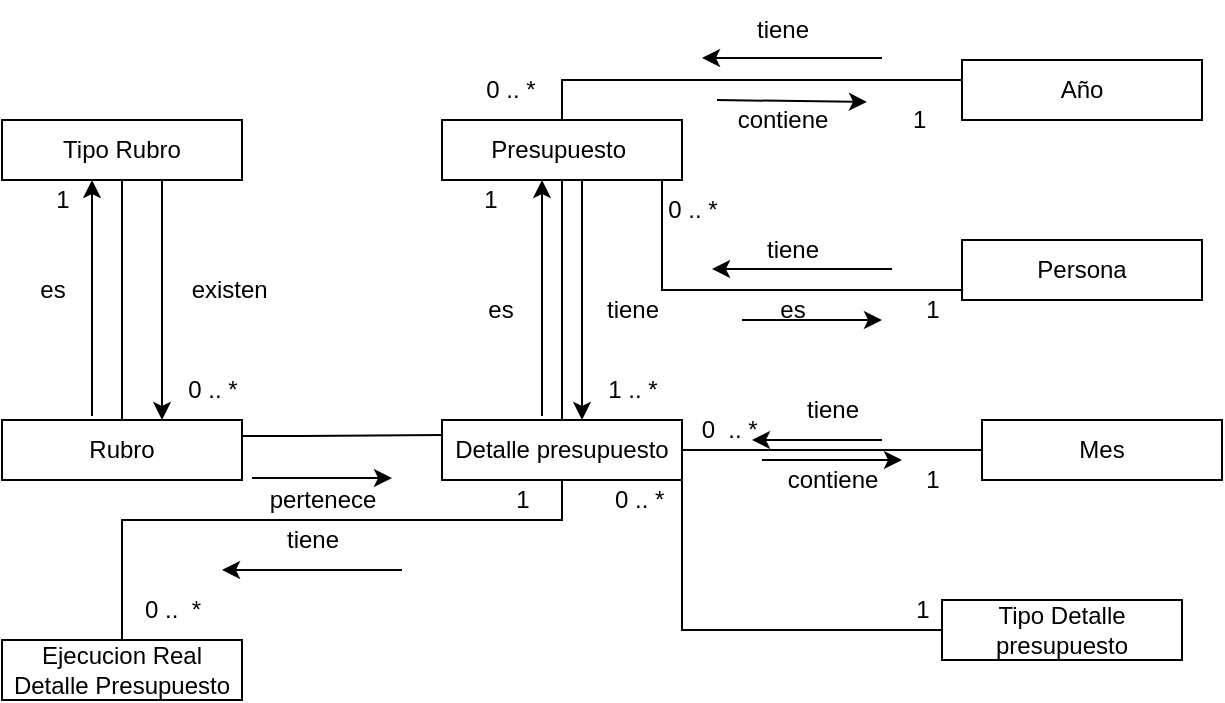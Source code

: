 <mxfile version="20.2.3" type="device"><diagram id="BKK5PRxIFlfmiMm-WnQ5" name="Página-1"><mxGraphModel dx="868" dy="450" grid="1" gridSize="10" guides="1" tooltips="1" connect="1" arrows="1" fold="1" page="1" pageScale="1" pageWidth="827" pageHeight="1169" math="0" shadow="0"><root><mxCell id="0"/><mxCell id="1" parent="0"/><mxCell id="PuLGBrSipPg6CWgPdtkW-1" value="Tipo Rubro" style="rounded=0;whiteSpace=wrap;html=1;" vertex="1" parent="1"><mxGeometry x="170" y="100" width="120" height="30" as="geometry"/></mxCell><mxCell id="PuLGBrSipPg6CWgPdtkW-3" style="edgeStyle=orthogonalEdgeStyle;rounded=0;orthogonalLoop=1;jettySize=auto;html=1;entryX=0.5;entryY=1;entryDx=0;entryDy=0;endArrow=none;endFill=0;" edge="1" parent="1" source="PuLGBrSipPg6CWgPdtkW-2" target="PuLGBrSipPg6CWgPdtkW-1"><mxGeometry relative="1" as="geometry"/></mxCell><mxCell id="PuLGBrSipPg6CWgPdtkW-2" value="Rubro" style="rounded=0;whiteSpace=wrap;html=1;" vertex="1" parent="1"><mxGeometry x="170" y="250" width="120" height="30" as="geometry"/></mxCell><mxCell id="PuLGBrSipPg6CWgPdtkW-4" value="es&lt;br&gt;" style="text;html=1;align=center;verticalAlign=middle;resizable=0;points=[];autosize=1;strokeColor=none;fillColor=none;" vertex="1" parent="1"><mxGeometry x="175" y="170" width="40" height="30" as="geometry"/></mxCell><mxCell id="PuLGBrSipPg6CWgPdtkW-5" value="" style="endArrow=classic;html=1;rounded=0;exitX=0.375;exitY=-0.067;exitDx=0;exitDy=0;exitPerimeter=0;" edge="1" parent="1" source="PuLGBrSipPg6CWgPdtkW-2"><mxGeometry width="50" height="50" relative="1" as="geometry"><mxPoint x="210" y="170" as="sourcePoint"/><mxPoint x="215" y="130" as="targetPoint"/></mxGeometry></mxCell><mxCell id="PuLGBrSipPg6CWgPdtkW-6" value="" style="endArrow=classic;html=1;rounded=0;exitX=0.625;exitY=-0.067;exitDx=0;exitDy=0;exitPerimeter=0;" edge="1" parent="1"><mxGeometry width="50" height="50" relative="1" as="geometry"><mxPoint x="250" y="147.99" as="sourcePoint"/><mxPoint x="250" y="250" as="targetPoint"/><Array as="points"><mxPoint x="250" y="130"/><mxPoint x="250" y="160"/></Array></mxGeometry></mxCell><mxCell id="PuLGBrSipPg6CWgPdtkW-7" value="existen&amp;nbsp;" style="text;html=1;align=center;verticalAlign=middle;resizable=0;points=[];autosize=1;strokeColor=none;fillColor=none;" vertex="1" parent="1"><mxGeometry x="250" y="170" width="70" height="30" as="geometry"/></mxCell><mxCell id="PuLGBrSipPg6CWgPdtkW-8" value="1" style="text;html=1;align=center;verticalAlign=middle;resizable=0;points=[];autosize=1;strokeColor=none;fillColor=none;" vertex="1" parent="1"><mxGeometry x="185" y="125" width="30" height="30" as="geometry"/></mxCell><mxCell id="PuLGBrSipPg6CWgPdtkW-9" value="0 .. *" style="text;html=1;align=center;verticalAlign=middle;resizable=0;points=[];autosize=1;strokeColor=none;fillColor=none;" vertex="1" parent="1"><mxGeometry x="250" y="220" width="50" height="30" as="geometry"/></mxCell><mxCell id="PuLGBrSipPg6CWgPdtkW-25" style="edgeStyle=orthogonalEdgeStyle;rounded=0;orthogonalLoop=1;jettySize=auto;html=1;endArrow=none;endFill=0;entryX=0.5;entryY=0;entryDx=0;entryDy=0;" edge="1" parent="1" source="PuLGBrSipPg6CWgPdtkW-11" target="PuLGBrSipPg6CWgPdtkW-20"><mxGeometry relative="1" as="geometry"><mxPoint x="260" y="330" as="targetPoint"/><Array as="points"><mxPoint x="450" y="300"/><mxPoint x="230" y="300"/></Array></mxGeometry></mxCell><mxCell id="PuLGBrSipPg6CWgPdtkW-11" value="Detalle presupuesto" style="rounded=0;whiteSpace=wrap;html=1;" vertex="1" parent="1"><mxGeometry x="390" y="250" width="120" height="30" as="geometry"/></mxCell><mxCell id="PuLGBrSipPg6CWgPdtkW-12" value="Presupuesto&amp;nbsp;" style="rounded=0;whiteSpace=wrap;html=1;" vertex="1" parent="1"><mxGeometry x="390" y="100" width="120" height="30" as="geometry"/></mxCell><mxCell id="PuLGBrSipPg6CWgPdtkW-14" style="edgeStyle=orthogonalEdgeStyle;rounded=0;orthogonalLoop=1;jettySize=auto;html=1;entryX=0;entryY=0.25;entryDx=0;entryDy=0;endArrow=none;endFill=0;exitX=1;exitY=0.5;exitDx=0;exitDy=0;" edge="1" parent="1" source="PuLGBrSipPg6CWgPdtkW-2" target="PuLGBrSipPg6CWgPdtkW-11"><mxGeometry relative="1" as="geometry"><mxPoint x="320" y="290" as="sourcePoint"/><mxPoint x="320" y="160" as="targetPoint"/><Array as="points"><mxPoint x="290" y="258"/><mxPoint x="320" y="258"/></Array></mxGeometry></mxCell><mxCell id="PuLGBrSipPg6CWgPdtkW-15" style="edgeStyle=orthogonalEdgeStyle;rounded=0;orthogonalLoop=1;jettySize=auto;html=1;endArrow=none;endFill=0;entryX=0.5;entryY=1;entryDx=0;entryDy=0;exitX=0.5;exitY=0;exitDx=0;exitDy=0;" edge="1" parent="1" source="PuLGBrSipPg6CWgPdtkW-11" target="PuLGBrSipPg6CWgPdtkW-12"><mxGeometry relative="1" as="geometry"><mxPoint x="449.5" y="255" as="sourcePoint"/><mxPoint x="450" y="150" as="targetPoint"/></mxGeometry></mxCell><mxCell id="PuLGBrSipPg6CWgPdtkW-24" style="edgeStyle=orthogonalEdgeStyle;rounded=0;orthogonalLoop=1;jettySize=auto;html=1;entryX=0.5;entryY=0;entryDx=0;entryDy=0;endArrow=none;endFill=0;" edge="1" parent="1" source="PuLGBrSipPg6CWgPdtkW-16" target="PuLGBrSipPg6CWgPdtkW-12"><mxGeometry relative="1" as="geometry"><Array as="points"><mxPoint x="450" y="80"/></Array></mxGeometry></mxCell><mxCell id="PuLGBrSipPg6CWgPdtkW-16" value="Año" style="rounded=0;whiteSpace=wrap;html=1;" vertex="1" parent="1"><mxGeometry x="650" y="70" width="120" height="30" as="geometry"/></mxCell><mxCell id="PuLGBrSipPg6CWgPdtkW-23" style="edgeStyle=orthogonalEdgeStyle;rounded=0;orthogonalLoop=1;jettySize=auto;html=1;endArrow=none;endFill=0;" edge="1" parent="1" source="PuLGBrSipPg6CWgPdtkW-17"><mxGeometry relative="1" as="geometry"><mxPoint x="500" y="130" as="targetPoint"/><Array as="points"><mxPoint x="500" y="185"/><mxPoint x="500" y="130"/></Array></mxGeometry></mxCell><mxCell id="PuLGBrSipPg6CWgPdtkW-17" value="Persona" style="rounded=0;whiteSpace=wrap;html=1;" vertex="1" parent="1"><mxGeometry x="650" y="160" width="120" height="30" as="geometry"/></mxCell><mxCell id="PuLGBrSipPg6CWgPdtkW-22" style="edgeStyle=orthogonalEdgeStyle;rounded=0;orthogonalLoop=1;jettySize=auto;html=1;entryX=1;entryY=0.5;entryDx=0;entryDy=0;endArrow=none;endFill=0;" edge="1" parent="1" source="PuLGBrSipPg6CWgPdtkW-18" target="PuLGBrSipPg6CWgPdtkW-11"><mxGeometry relative="1" as="geometry"/></mxCell><mxCell id="PuLGBrSipPg6CWgPdtkW-18" value="Mes&lt;span style=&quot;color: rgba(0, 0, 0, 0); font-family: monospace; font-size: 0px; text-align: start;&quot;&gt;%3CmxGraphModel%3E%3Croot%3E%3CmxCell%20id%3D%220%22%2F%3E%3CmxCell%20id%3D%221%22%20parent%3D%220%22%2F%3E%3CmxCell%20id%3D%222%22%20value%3D%22Rubro%22%20style%3D%22rounded%3D0%3BwhiteSpace%3Dwrap%3Bhtml%3D1%3B%22%20vertex%3D%221%22%20parent%3D%221%22%3E%3CmxGeometry%20x%3D%22170%22%20y%3D%22260%22%20width%3D%22120%22%20height%3D%2230%22%20as%3D%22geometry%22%2F%3E%3C%2FmxCell%3E%3C%2Froot%3E%3C%2FmxGraphModel%3E&lt;/span&gt;" style="rounded=0;whiteSpace=wrap;html=1;" vertex="1" parent="1"><mxGeometry x="660" y="250" width="120" height="30" as="geometry"/></mxCell><mxCell id="PuLGBrSipPg6CWgPdtkW-21" style="edgeStyle=orthogonalEdgeStyle;rounded=0;orthogonalLoop=1;jettySize=auto;html=1;entryX=1;entryY=1;entryDx=0;entryDy=0;endArrow=none;endFill=0;" edge="1" parent="1" source="PuLGBrSipPg6CWgPdtkW-19" target="PuLGBrSipPg6CWgPdtkW-11"><mxGeometry relative="1" as="geometry"/></mxCell><mxCell id="PuLGBrSipPg6CWgPdtkW-19" value="Tipo Detalle presupuesto" style="rounded=0;whiteSpace=wrap;html=1;" vertex="1" parent="1"><mxGeometry x="640" y="340" width="120" height="30" as="geometry"/></mxCell><mxCell id="PuLGBrSipPg6CWgPdtkW-20" value="Ejecucion Real Detalle Presupuesto" style="rounded=0;whiteSpace=wrap;html=1;" vertex="1" parent="1"><mxGeometry x="170" y="360" width="120" height="30" as="geometry"/></mxCell><mxCell id="PuLGBrSipPg6CWgPdtkW-26" value="1" style="text;html=1;align=center;verticalAlign=middle;resizable=0;points=[];autosize=1;strokeColor=none;fillColor=none;" vertex="1" parent="1"><mxGeometry x="399" y="125" width="30" height="30" as="geometry"/></mxCell><mxCell id="PuLGBrSipPg6CWgPdtkW-28" value="1 .. *" style="text;html=1;align=center;verticalAlign=middle;resizable=0;points=[];autosize=1;strokeColor=none;fillColor=none;" vertex="1" parent="1"><mxGeometry x="460" y="220" width="50" height="30" as="geometry"/></mxCell><mxCell id="PuLGBrSipPg6CWgPdtkW-30" value="" style="endArrow=classic;html=1;rounded=0;exitX=0.375;exitY=-0.067;exitDx=0;exitDy=0;exitPerimeter=0;" edge="1" parent="1"><mxGeometry width="50" height="50" relative="1" as="geometry"><mxPoint x="440" y="247.99" as="sourcePoint"/><mxPoint x="440" y="130" as="targetPoint"/></mxGeometry></mxCell><mxCell id="PuLGBrSipPg6CWgPdtkW-31" value="" style="endArrow=classic;html=1;rounded=0;exitX=0.625;exitY=-0.067;exitDx=0;exitDy=0;exitPerimeter=0;" edge="1" parent="1"><mxGeometry width="50" height="50" relative="1" as="geometry"><mxPoint x="460" y="147.99" as="sourcePoint"/><mxPoint x="460" y="250" as="targetPoint"/><Array as="points"><mxPoint x="460" y="130"/><mxPoint x="460" y="160"/></Array></mxGeometry></mxCell><mxCell id="PuLGBrSipPg6CWgPdtkW-32" value="es&lt;br&gt;" style="text;html=1;align=center;verticalAlign=middle;resizable=0;points=[];autosize=1;strokeColor=none;fillColor=none;" vertex="1" parent="1"><mxGeometry x="399" y="180" width="40" height="30" as="geometry"/></mxCell><mxCell id="PuLGBrSipPg6CWgPdtkW-33" value="tiene" style="text;html=1;align=center;verticalAlign=middle;resizable=0;points=[];autosize=1;strokeColor=none;fillColor=none;" vertex="1" parent="1"><mxGeometry x="460" y="180" width="50" height="30" as="geometry"/></mxCell><mxCell id="PuLGBrSipPg6CWgPdtkW-35" value="0 .. *" style="text;html=1;align=center;verticalAlign=middle;resizable=0;points=[];autosize=1;strokeColor=none;fillColor=none;" vertex="1" parent="1"><mxGeometry x="490" y="130" width="50" height="30" as="geometry"/></mxCell><mxCell id="PuLGBrSipPg6CWgPdtkW-36" value="1" style="text;html=1;align=center;verticalAlign=middle;resizable=0;points=[];autosize=1;strokeColor=none;fillColor=none;" vertex="1" parent="1"><mxGeometry x="620" y="180" width="30" height="30" as="geometry"/></mxCell><mxCell id="PuLGBrSipPg6CWgPdtkW-37" value="" style="endArrow=classic;html=1;rounded=0;" edge="1" parent="1"><mxGeometry width="50" height="50" relative="1" as="geometry"><mxPoint x="540" y="200" as="sourcePoint"/><mxPoint x="610" y="200" as="targetPoint"/></mxGeometry></mxCell><mxCell id="PuLGBrSipPg6CWgPdtkW-38" value="" style="endArrow=classic;html=1;rounded=0;" edge="1" parent="1"><mxGeometry width="50" height="50" relative="1" as="geometry"><mxPoint x="615" y="174.5" as="sourcePoint"/><mxPoint x="525" y="174.5" as="targetPoint"/></mxGeometry></mxCell><mxCell id="PuLGBrSipPg6CWgPdtkW-39" value="tiene" style="text;html=1;align=center;verticalAlign=middle;resizable=0;points=[];autosize=1;strokeColor=none;fillColor=none;" vertex="1" parent="1"><mxGeometry x="540" y="150" width="50" height="30" as="geometry"/></mxCell><mxCell id="PuLGBrSipPg6CWgPdtkW-40" value="es&lt;br&gt;" style="text;html=1;align=center;verticalAlign=middle;resizable=0;points=[];autosize=1;strokeColor=none;fillColor=none;" vertex="1" parent="1"><mxGeometry x="545" y="180" width="40" height="30" as="geometry"/></mxCell><mxCell id="PuLGBrSipPg6CWgPdtkW-41" value="0 .. *" style="text;html=1;align=center;verticalAlign=middle;resizable=0;points=[];autosize=1;strokeColor=none;fillColor=none;" vertex="1" parent="1"><mxGeometry x="399" y="70" width="50" height="30" as="geometry"/></mxCell><mxCell id="PuLGBrSipPg6CWgPdtkW-42" value="" style="endArrow=classic;html=1;rounded=0;" edge="1" parent="1"><mxGeometry width="50" height="50" relative="1" as="geometry"><mxPoint x="610" y="69" as="sourcePoint"/><mxPoint x="520" y="69" as="targetPoint"/></mxGeometry></mxCell><mxCell id="PuLGBrSipPg6CWgPdtkW-43" value="" style="endArrow=classic;html=1;rounded=0;" edge="1" parent="1"><mxGeometry width="50" height="50" relative="1" as="geometry"><mxPoint x="527.5" y="90" as="sourcePoint"/><mxPoint x="602.5" y="91" as="targetPoint"/></mxGeometry></mxCell><mxCell id="PuLGBrSipPg6CWgPdtkW-44" value="tiene" style="text;html=1;align=center;verticalAlign=middle;resizable=0;points=[];autosize=1;strokeColor=none;fillColor=none;" vertex="1" parent="1"><mxGeometry x="535" y="40" width="50" height="30" as="geometry"/></mxCell><mxCell id="PuLGBrSipPg6CWgPdtkW-46" value="contiene" style="text;html=1;align=center;verticalAlign=middle;resizable=0;points=[];autosize=1;strokeColor=none;fillColor=none;" vertex="1" parent="1"><mxGeometry x="525" y="85" width="70" height="30" as="geometry"/></mxCell><mxCell id="PuLGBrSipPg6CWgPdtkW-47" value="1&amp;nbsp;" style="text;html=1;align=center;verticalAlign=middle;resizable=0;points=[];autosize=1;strokeColor=none;fillColor=none;" vertex="1" parent="1"><mxGeometry x="615" y="85" width="30" height="30" as="geometry"/></mxCell><mxCell id="PuLGBrSipPg6CWgPdtkW-48" value="" style="endArrow=classic;html=1;rounded=0;" edge="1" parent="1"><mxGeometry width="50" height="50" relative="1" as="geometry"><mxPoint x="550" y="270" as="sourcePoint"/><mxPoint x="620" y="270" as="targetPoint"/></mxGeometry></mxCell><mxCell id="PuLGBrSipPg6CWgPdtkW-49" value="" style="endArrow=classic;html=1;rounded=0;" edge="1" parent="1"><mxGeometry width="50" height="50" relative="1" as="geometry"><mxPoint x="610" y="260" as="sourcePoint"/><mxPoint x="545" y="260" as="targetPoint"/></mxGeometry></mxCell><mxCell id="PuLGBrSipPg6CWgPdtkW-50" value="0&amp;nbsp; .. *&amp;nbsp;" style="text;html=1;align=center;verticalAlign=middle;resizable=0;points=[];autosize=1;strokeColor=none;fillColor=none;" vertex="1" parent="1"><mxGeometry x="510" y="240" width="50" height="30" as="geometry"/></mxCell><mxCell id="PuLGBrSipPg6CWgPdtkW-51" value="1" style="text;html=1;align=center;verticalAlign=middle;resizable=0;points=[];autosize=1;strokeColor=none;fillColor=none;" vertex="1" parent="1"><mxGeometry x="620" y="265" width="30" height="30" as="geometry"/></mxCell><mxCell id="PuLGBrSipPg6CWgPdtkW-52" value="tiene" style="text;html=1;align=center;verticalAlign=middle;resizable=0;points=[];autosize=1;strokeColor=none;fillColor=none;" vertex="1" parent="1"><mxGeometry x="560" y="230" width="50" height="30" as="geometry"/></mxCell><mxCell id="PuLGBrSipPg6CWgPdtkW-53" value="contiene" style="text;html=1;align=center;verticalAlign=middle;resizable=0;points=[];autosize=1;strokeColor=none;fillColor=none;" vertex="1" parent="1"><mxGeometry x="550" y="265" width="70" height="30" as="geometry"/></mxCell><mxCell id="PuLGBrSipPg6CWgPdtkW-54" value="1" style="text;html=1;align=center;verticalAlign=middle;resizable=0;points=[];autosize=1;strokeColor=none;fillColor=none;" vertex="1" parent="1"><mxGeometry x="615" y="330" width="30" height="30" as="geometry"/></mxCell><mxCell id="PuLGBrSipPg6CWgPdtkW-55" value="0 .. *&amp;nbsp;" style="text;html=1;align=center;verticalAlign=middle;resizable=0;points=[];autosize=1;strokeColor=none;fillColor=none;" vertex="1" parent="1"><mxGeometry x="465" y="275" width="50" height="30" as="geometry"/></mxCell><mxCell id="PuLGBrSipPg6CWgPdtkW-56" value="0 ..&amp;nbsp; *" style="text;html=1;align=center;verticalAlign=middle;resizable=0;points=[];autosize=1;strokeColor=none;fillColor=none;" vertex="1" parent="1"><mxGeometry x="230" y="330" width="50" height="30" as="geometry"/></mxCell><mxCell id="PuLGBrSipPg6CWgPdtkW-57" value="1" style="text;html=1;align=center;verticalAlign=middle;resizable=0;points=[];autosize=1;strokeColor=none;fillColor=none;" vertex="1" parent="1"><mxGeometry x="415" y="275" width="30" height="30" as="geometry"/></mxCell><mxCell id="PuLGBrSipPg6CWgPdtkW-58" value="tiene" style="text;html=1;align=center;verticalAlign=middle;resizable=0;points=[];autosize=1;strokeColor=none;fillColor=none;" vertex="1" parent="1"><mxGeometry x="300" y="295" width="50" height="30" as="geometry"/></mxCell><mxCell id="PuLGBrSipPg6CWgPdtkW-59" value="pertenece" style="text;html=1;align=center;verticalAlign=middle;resizable=0;points=[];autosize=1;strokeColor=none;fillColor=none;" vertex="1" parent="1"><mxGeometry x="290" y="275" width="80" height="30" as="geometry"/></mxCell><mxCell id="PuLGBrSipPg6CWgPdtkW-60" value="" style="endArrow=classic;html=1;rounded=0;" edge="1" parent="1"><mxGeometry width="50" height="50" relative="1" as="geometry"><mxPoint x="295" y="279" as="sourcePoint"/><mxPoint x="365" y="279" as="targetPoint"/></mxGeometry></mxCell><mxCell id="PuLGBrSipPg6CWgPdtkW-61" value="" style="endArrow=classic;html=1;rounded=0;" edge="1" parent="1"><mxGeometry width="50" height="50" relative="1" as="geometry"><mxPoint x="370" y="325" as="sourcePoint"/><mxPoint x="280" y="325" as="targetPoint"/></mxGeometry></mxCell></root></mxGraphModel></diagram></mxfile>